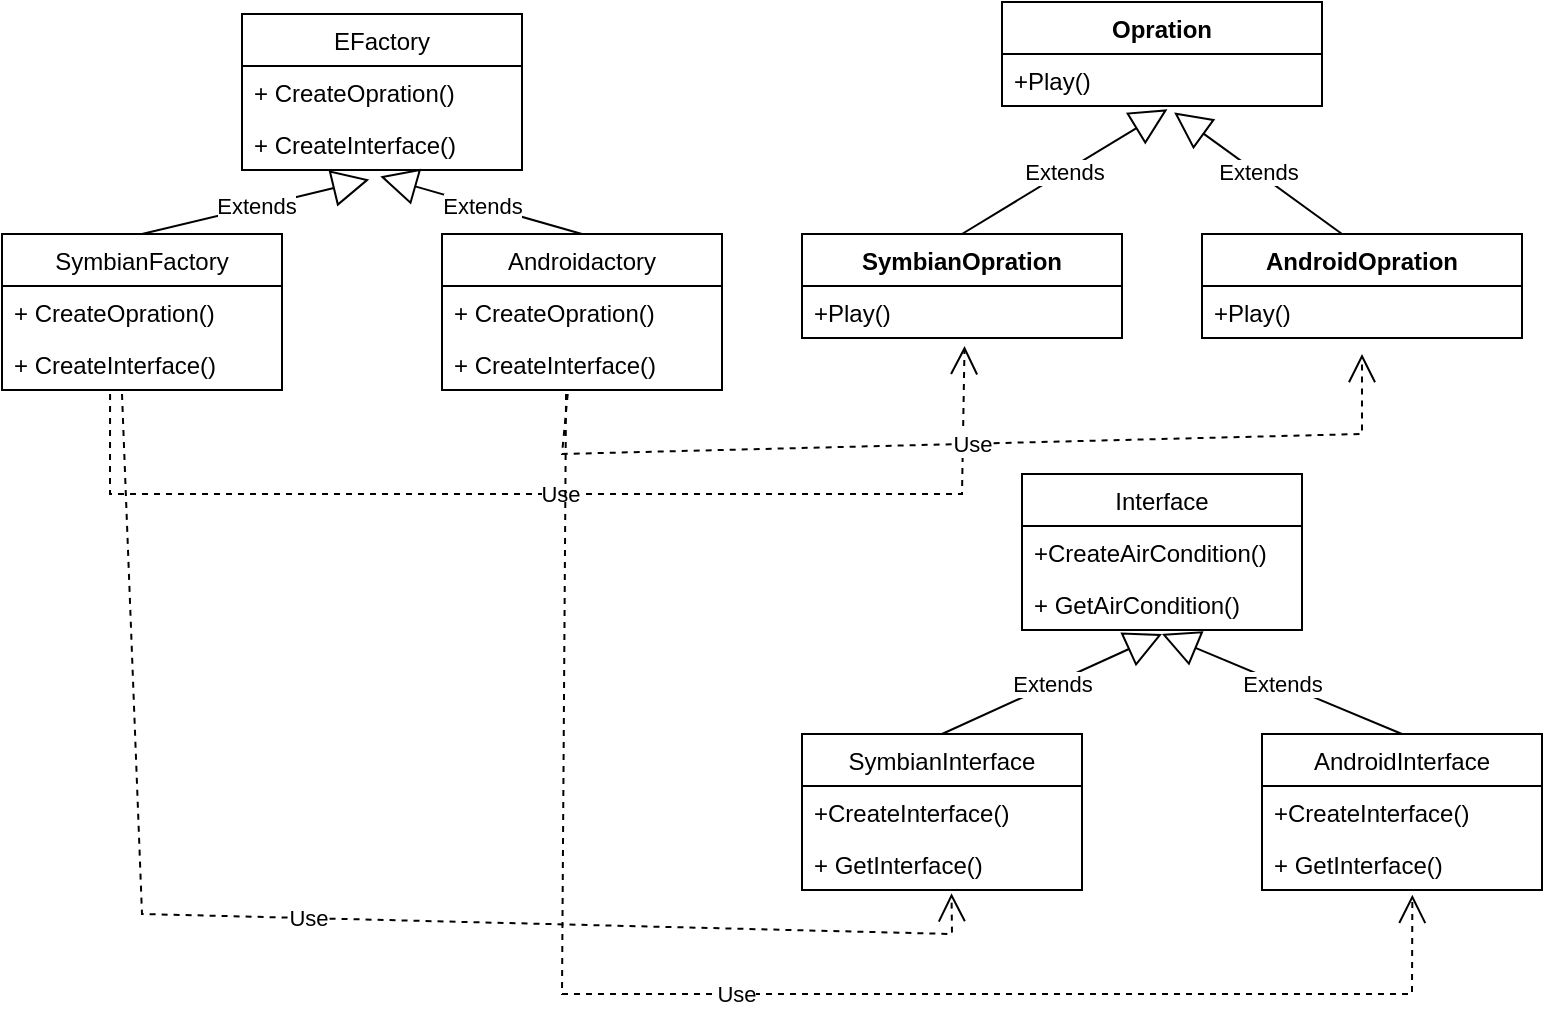 <mxfile version="20.7.4" type="github">
  <diagram id="C5RBs43oDa-KdzZeNtuy" name="Page-1">
    <mxGraphModel dx="1050" dy="581" grid="1" gridSize="10" guides="1" tooltips="1" connect="1" arrows="1" fold="1" page="1" pageScale="1" pageWidth="827" pageHeight="1169" math="0" shadow="0">
      <root>
        <mxCell id="WIyWlLk6GJQsqaUBKTNV-0" />
        <mxCell id="WIyWlLk6GJQsqaUBKTNV-1" parent="WIyWlLk6GJQsqaUBKTNV-0" />
        <mxCell id="Pfud6FaBhSPYPY6hfEAt-1" value="EFactory" style="swimlane;fontStyle=0;childLayout=stackLayout;horizontal=1;startSize=26;fillColor=none;horizontalStack=0;resizeParent=1;resizeParentMax=0;resizeLast=0;collapsible=1;marginBottom=0;" vertex="1" parent="WIyWlLk6GJQsqaUBKTNV-1">
          <mxGeometry x="140" y="140" width="140" height="78" as="geometry" />
        </mxCell>
        <mxCell id="Pfud6FaBhSPYPY6hfEAt-2" value="+ CreateOpration()" style="text;strokeColor=none;fillColor=none;align=left;verticalAlign=top;spacingLeft=4;spacingRight=4;overflow=hidden;rotatable=0;points=[[0,0.5],[1,0.5]];portConstraint=eastwest;" vertex="1" parent="Pfud6FaBhSPYPY6hfEAt-1">
          <mxGeometry y="26" width="140" height="26" as="geometry" />
        </mxCell>
        <mxCell id="Pfud6FaBhSPYPY6hfEAt-41" value="+ CreateInterface()" style="text;strokeColor=none;fillColor=none;align=left;verticalAlign=top;spacingLeft=4;spacingRight=4;overflow=hidden;rotatable=0;points=[[0,0.5],[1,0.5]];portConstraint=eastwest;" vertex="1" parent="Pfud6FaBhSPYPY6hfEAt-1">
          <mxGeometry y="52" width="140" height="26" as="geometry" />
        </mxCell>
        <mxCell id="Pfud6FaBhSPYPY6hfEAt-5" value="Opration" style="swimlane;fontStyle=1;align=center;verticalAlign=top;childLayout=stackLayout;horizontal=1;startSize=26;horizontalStack=0;resizeParent=1;resizeParentMax=0;resizeLast=0;collapsible=1;marginBottom=0;" vertex="1" parent="WIyWlLk6GJQsqaUBKTNV-1">
          <mxGeometry x="520" y="134" width="160" height="52" as="geometry" />
        </mxCell>
        <mxCell id="Pfud6FaBhSPYPY6hfEAt-8" value="+Play()&#xa;" style="text;strokeColor=none;fillColor=none;align=left;verticalAlign=top;spacingLeft=4;spacingRight=4;overflow=hidden;rotatable=0;points=[[0,0.5],[1,0.5]];portConstraint=eastwest;" vertex="1" parent="Pfud6FaBhSPYPY6hfEAt-5">
          <mxGeometry y="26" width="160" height="26" as="geometry" />
        </mxCell>
        <mxCell id="Pfud6FaBhSPYPY6hfEAt-9" value="SymbianOpration" style="swimlane;fontStyle=1;align=center;verticalAlign=top;childLayout=stackLayout;horizontal=1;startSize=26;horizontalStack=0;resizeParent=1;resizeParentMax=0;resizeLast=0;collapsible=1;marginBottom=0;" vertex="1" parent="WIyWlLk6GJQsqaUBKTNV-1">
          <mxGeometry x="420" y="250" width="160" height="52" as="geometry" />
        </mxCell>
        <mxCell id="Pfud6FaBhSPYPY6hfEAt-10" value="+Play()&#xa;" style="text;strokeColor=none;fillColor=none;align=left;verticalAlign=top;spacingLeft=4;spacingRight=4;overflow=hidden;rotatable=0;points=[[0,0.5],[1,0.5]];portConstraint=eastwest;" vertex="1" parent="Pfud6FaBhSPYPY6hfEAt-9">
          <mxGeometry y="26" width="160" height="26" as="geometry" />
        </mxCell>
        <mxCell id="Pfud6FaBhSPYPY6hfEAt-11" value="AndroidOpration" style="swimlane;fontStyle=1;align=center;verticalAlign=top;childLayout=stackLayout;horizontal=1;startSize=26;horizontalStack=0;resizeParent=1;resizeParentMax=0;resizeLast=0;collapsible=1;marginBottom=0;" vertex="1" parent="WIyWlLk6GJQsqaUBKTNV-1">
          <mxGeometry x="620" y="250" width="160" height="52" as="geometry" />
        </mxCell>
        <mxCell id="Pfud6FaBhSPYPY6hfEAt-14" value="Extends" style="endArrow=block;endSize=16;endFill=0;html=1;rounded=0;entryX=0.538;entryY=1.123;entryDx=0;entryDy=0;entryPerimeter=0;" edge="1" parent="Pfud6FaBhSPYPY6hfEAt-11" target="Pfud6FaBhSPYPY6hfEAt-8">
          <mxGeometry width="160" relative="1" as="geometry">
            <mxPoint x="70" as="sourcePoint" />
            <mxPoint x="230" as="targetPoint" />
          </mxGeometry>
        </mxCell>
        <mxCell id="Pfud6FaBhSPYPY6hfEAt-12" value="+Play()&#xa;" style="text;strokeColor=none;fillColor=none;align=left;verticalAlign=top;spacingLeft=4;spacingRight=4;overflow=hidden;rotatable=0;points=[[0,0.5],[1,0.5]];portConstraint=eastwest;" vertex="1" parent="Pfud6FaBhSPYPY6hfEAt-11">
          <mxGeometry y="26" width="160" height="26" as="geometry" />
        </mxCell>
        <mxCell id="Pfud6FaBhSPYPY6hfEAt-13" value="Extends" style="endArrow=block;endSize=16;endFill=0;html=1;rounded=0;exitX=0.5;exitY=0;exitDx=0;exitDy=0;entryX=0.517;entryY=1.062;entryDx=0;entryDy=0;entryPerimeter=0;" edge="1" parent="WIyWlLk6GJQsqaUBKTNV-1" source="Pfud6FaBhSPYPY6hfEAt-9" target="Pfud6FaBhSPYPY6hfEAt-8">
          <mxGeometry width="160" relative="1" as="geometry">
            <mxPoint x="330" y="300" as="sourcePoint" />
            <mxPoint x="490" y="300" as="targetPoint" />
          </mxGeometry>
        </mxCell>
        <mxCell id="Pfud6FaBhSPYPY6hfEAt-15" value="Interface" style="swimlane;fontStyle=0;childLayout=stackLayout;horizontal=1;startSize=26;fillColor=none;horizontalStack=0;resizeParent=1;resizeParentMax=0;resizeLast=0;collapsible=1;marginBottom=0;" vertex="1" parent="WIyWlLk6GJQsqaUBKTNV-1">
          <mxGeometry x="530" y="370" width="140" height="78" as="geometry" />
        </mxCell>
        <mxCell id="Pfud6FaBhSPYPY6hfEAt-16" value="+CreateAirCondition()" style="text;strokeColor=none;fillColor=none;align=left;verticalAlign=top;spacingLeft=4;spacingRight=4;overflow=hidden;rotatable=0;points=[[0,0.5],[1,0.5]];portConstraint=eastwest;" vertex="1" parent="Pfud6FaBhSPYPY6hfEAt-15">
          <mxGeometry y="26" width="140" height="26" as="geometry" />
        </mxCell>
        <mxCell id="Pfud6FaBhSPYPY6hfEAt-17" value="+ GetAirCondition()" style="text;strokeColor=none;fillColor=none;align=left;verticalAlign=top;spacingLeft=4;spacingRight=4;overflow=hidden;rotatable=0;points=[[0,0.5],[1,0.5]];portConstraint=eastwest;" vertex="1" parent="Pfud6FaBhSPYPY6hfEAt-15">
          <mxGeometry y="52" width="140" height="26" as="geometry" />
        </mxCell>
        <mxCell id="Pfud6FaBhSPYPY6hfEAt-19" value="SymbianInterface" style="swimlane;fontStyle=0;childLayout=stackLayout;horizontal=1;startSize=26;fillColor=none;horizontalStack=0;resizeParent=1;resizeParentMax=0;resizeLast=0;collapsible=1;marginBottom=0;" vertex="1" parent="WIyWlLk6GJQsqaUBKTNV-1">
          <mxGeometry x="420" y="500" width="140" height="78" as="geometry" />
        </mxCell>
        <mxCell id="Pfud6FaBhSPYPY6hfEAt-25" value="Extends" style="endArrow=block;endSize=16;endFill=0;html=1;rounded=0;entryX=0.5;entryY=1.077;entryDx=0;entryDy=0;entryPerimeter=0;" edge="1" parent="Pfud6FaBhSPYPY6hfEAt-19" target="Pfud6FaBhSPYPY6hfEAt-17">
          <mxGeometry width="160" relative="1" as="geometry">
            <mxPoint x="70" as="sourcePoint" />
            <mxPoint x="230" as="targetPoint" />
          </mxGeometry>
        </mxCell>
        <mxCell id="Pfud6FaBhSPYPY6hfEAt-20" value="+CreateInterface()" style="text;strokeColor=none;fillColor=none;align=left;verticalAlign=top;spacingLeft=4;spacingRight=4;overflow=hidden;rotatable=0;points=[[0,0.5],[1,0.5]];portConstraint=eastwest;" vertex="1" parent="Pfud6FaBhSPYPY6hfEAt-19">
          <mxGeometry y="26" width="140" height="26" as="geometry" />
        </mxCell>
        <mxCell id="Pfud6FaBhSPYPY6hfEAt-21" value="+ GetInterface()" style="text;strokeColor=none;fillColor=none;align=left;verticalAlign=top;spacingLeft=4;spacingRight=4;overflow=hidden;rotatable=0;points=[[0,0.5],[1,0.5]];portConstraint=eastwest;" vertex="1" parent="Pfud6FaBhSPYPY6hfEAt-19">
          <mxGeometry y="52" width="140" height="26" as="geometry" />
        </mxCell>
        <mxCell id="Pfud6FaBhSPYPY6hfEAt-22" value="AndroidInterface" style="swimlane;fontStyle=0;childLayout=stackLayout;horizontal=1;startSize=26;fillColor=none;horizontalStack=0;resizeParent=1;resizeParentMax=0;resizeLast=0;collapsible=1;marginBottom=0;" vertex="1" parent="WIyWlLk6GJQsqaUBKTNV-1">
          <mxGeometry x="650" y="500" width="140" height="78" as="geometry" />
        </mxCell>
        <mxCell id="Pfud6FaBhSPYPY6hfEAt-26" value="Extends" style="endArrow=block;endSize=16;endFill=0;html=1;rounded=0;" edge="1" parent="Pfud6FaBhSPYPY6hfEAt-22">
          <mxGeometry width="160" relative="1" as="geometry">
            <mxPoint x="70" as="sourcePoint" />
            <mxPoint x="-50" y="-50" as="targetPoint" />
          </mxGeometry>
        </mxCell>
        <mxCell id="Pfud6FaBhSPYPY6hfEAt-23" value="+CreateInterface()" style="text;strokeColor=none;fillColor=none;align=left;verticalAlign=top;spacingLeft=4;spacingRight=4;overflow=hidden;rotatable=0;points=[[0,0.5],[1,0.5]];portConstraint=eastwest;" vertex="1" parent="Pfud6FaBhSPYPY6hfEAt-22">
          <mxGeometry y="26" width="140" height="26" as="geometry" />
        </mxCell>
        <mxCell id="Pfud6FaBhSPYPY6hfEAt-24" value="+ GetInterface()" style="text;strokeColor=none;fillColor=none;align=left;verticalAlign=top;spacingLeft=4;spacingRight=4;overflow=hidden;rotatable=0;points=[[0,0.5],[1,0.5]];portConstraint=eastwest;" vertex="1" parent="Pfud6FaBhSPYPY6hfEAt-22">
          <mxGeometry y="52" width="140" height="26" as="geometry" />
        </mxCell>
        <mxCell id="Pfud6FaBhSPYPY6hfEAt-27" value="SymbianFactory" style="swimlane;fontStyle=0;childLayout=stackLayout;horizontal=1;startSize=26;fillColor=none;horizontalStack=0;resizeParent=1;resizeParentMax=0;resizeLast=0;collapsible=1;marginBottom=0;" vertex="1" parent="WIyWlLk6GJQsqaUBKTNV-1">
          <mxGeometry x="20" y="250" width="140" height="78" as="geometry" />
        </mxCell>
        <mxCell id="Pfud6FaBhSPYPY6hfEAt-33" value="Extends" style="endArrow=block;endSize=16;endFill=0;html=1;rounded=0;entryX=0.454;entryY=1.185;entryDx=0;entryDy=0;entryPerimeter=0;" edge="1" parent="Pfud6FaBhSPYPY6hfEAt-27">
          <mxGeometry width="160" relative="1" as="geometry">
            <mxPoint x="70" as="sourcePoint" />
            <mxPoint x="183.56" y="-27.19" as="targetPoint" />
          </mxGeometry>
        </mxCell>
        <mxCell id="Pfud6FaBhSPYPY6hfEAt-28" value="+ CreateOpration()" style="text;strokeColor=none;fillColor=none;align=left;verticalAlign=top;spacingLeft=4;spacingRight=4;overflow=hidden;rotatable=0;points=[[0,0.5],[1,0.5]];portConstraint=eastwest;" vertex="1" parent="Pfud6FaBhSPYPY6hfEAt-27">
          <mxGeometry y="26" width="140" height="26" as="geometry" />
        </mxCell>
        <mxCell id="Pfud6FaBhSPYPY6hfEAt-40" value="+ CreateInterface()" style="text;strokeColor=none;fillColor=none;align=left;verticalAlign=top;spacingLeft=4;spacingRight=4;overflow=hidden;rotatable=0;points=[[0,0.5],[1,0.5]];portConstraint=eastwest;" vertex="1" parent="Pfud6FaBhSPYPY6hfEAt-27">
          <mxGeometry y="52" width="140" height="26" as="geometry" />
        </mxCell>
        <mxCell id="Pfud6FaBhSPYPY6hfEAt-30" value="Androidactory" style="swimlane;fontStyle=0;childLayout=stackLayout;horizontal=1;startSize=26;fillColor=none;horizontalStack=0;resizeParent=1;resizeParentMax=0;resizeLast=0;collapsible=1;marginBottom=0;" vertex="1" parent="WIyWlLk6GJQsqaUBKTNV-1">
          <mxGeometry x="240" y="250" width="140" height="78" as="geometry" />
        </mxCell>
        <mxCell id="Pfud6FaBhSPYPY6hfEAt-34" value="Extends" style="endArrow=block;endSize=16;endFill=0;html=1;rounded=0;entryX=0.494;entryY=1.123;entryDx=0;entryDy=0;entryPerimeter=0;" edge="1" parent="Pfud6FaBhSPYPY6hfEAt-30">
          <mxGeometry width="160" relative="1" as="geometry">
            <mxPoint x="70" as="sourcePoint" />
            <mxPoint x="-30.84" y="-28.802" as="targetPoint" />
          </mxGeometry>
        </mxCell>
        <mxCell id="Pfud6FaBhSPYPY6hfEAt-31" value="+ CreateOpration()" style="text;strokeColor=none;fillColor=none;align=left;verticalAlign=top;spacingLeft=4;spacingRight=4;overflow=hidden;rotatable=0;points=[[0,0.5],[1,0.5]];portConstraint=eastwest;" vertex="1" parent="Pfud6FaBhSPYPY6hfEAt-30">
          <mxGeometry y="26" width="140" height="26" as="geometry" />
        </mxCell>
        <mxCell id="Pfud6FaBhSPYPY6hfEAt-32" value="+ CreateInterface()" style="text;strokeColor=none;fillColor=none;align=left;verticalAlign=top;spacingLeft=4;spacingRight=4;overflow=hidden;rotatable=0;points=[[0,0.5],[1,0.5]];portConstraint=eastwest;" vertex="1" parent="Pfud6FaBhSPYPY6hfEAt-30">
          <mxGeometry y="52" width="140" height="26" as="geometry" />
        </mxCell>
        <mxCell id="Pfud6FaBhSPYPY6hfEAt-35" value="Use" style="endArrow=open;endSize=12;dashed=1;html=1;rounded=0;exitX=0.386;exitY=1.077;exitDx=0;exitDy=0;exitPerimeter=0;entryX=0.508;entryY=1.154;entryDx=0;entryDy=0;entryPerimeter=0;" edge="1" parent="WIyWlLk6GJQsqaUBKTNV-1" target="Pfud6FaBhSPYPY6hfEAt-10">
          <mxGeometry width="160" relative="1" as="geometry">
            <mxPoint x="74.04" y="330.002" as="sourcePoint" />
            <mxPoint x="490" y="400" as="targetPoint" />
            <Array as="points">
              <mxPoint x="74" y="380" />
              <mxPoint x="500" y="380" />
            </Array>
          </mxGeometry>
        </mxCell>
        <mxCell id="Pfud6FaBhSPYPY6hfEAt-36" value="Use" style="endArrow=open;endSize=12;dashed=1;html=1;rounded=0;entryX=0.534;entryY=1.062;entryDx=0;entryDy=0;entryPerimeter=0;" edge="1" parent="WIyWlLk6GJQsqaUBKTNV-1" target="Pfud6FaBhSPYPY6hfEAt-21">
          <mxGeometry width="160" relative="1" as="geometry">
            <mxPoint x="80" y="330" as="sourcePoint" />
            <mxPoint x="500" y="590" as="targetPoint" />
            <Array as="points">
              <mxPoint x="90" y="590" />
              <mxPoint x="495" y="600" />
            </Array>
          </mxGeometry>
        </mxCell>
        <mxCell id="Pfud6FaBhSPYPY6hfEAt-37" value="Use" style="endArrow=open;endSize=12;dashed=1;html=1;rounded=0;entryX=0.5;entryY=1.308;entryDx=0;entryDy=0;entryPerimeter=0;exitX=0.449;exitY=1.077;exitDx=0;exitDy=0;exitPerimeter=0;" edge="1" parent="WIyWlLk6GJQsqaUBKTNV-1" source="Pfud6FaBhSPYPY6hfEAt-32" target="Pfud6FaBhSPYPY6hfEAt-12">
          <mxGeometry width="160" relative="1" as="geometry">
            <mxPoint x="300" y="340" as="sourcePoint" />
            <mxPoint x="460" y="340" as="targetPoint" />
            <Array as="points">
              <mxPoint x="300" y="360" />
              <mxPoint x="700" y="350" />
            </Array>
          </mxGeometry>
        </mxCell>
        <mxCell id="Pfud6FaBhSPYPY6hfEAt-38" value="Use" style="endArrow=open;endSize=12;dashed=1;html=1;rounded=0;entryX=0.537;entryY=1.092;entryDx=0;entryDy=0;entryPerimeter=0;exitX=0.443;exitY=1.077;exitDx=0;exitDy=0;exitPerimeter=0;" edge="1" parent="WIyWlLk6GJQsqaUBKTNV-1" source="Pfud6FaBhSPYPY6hfEAt-32" target="Pfud6FaBhSPYPY6hfEAt-24">
          <mxGeometry width="160" relative="1" as="geometry">
            <mxPoint x="260" y="630" as="sourcePoint" />
            <mxPoint x="420" y="630" as="targetPoint" />
            <Array as="points">
              <mxPoint x="300" y="630" />
              <mxPoint x="725" y="630" />
            </Array>
          </mxGeometry>
        </mxCell>
      </root>
    </mxGraphModel>
  </diagram>
</mxfile>
